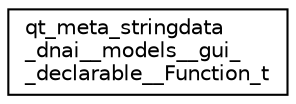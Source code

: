 digraph "Graphical Class Hierarchy"
{
  edge [fontname="Helvetica",fontsize="10",labelfontname="Helvetica",labelfontsize="10"];
  node [fontname="Helvetica",fontsize="10",shape=record];
  rankdir="LR";
  Node1 [label="qt_meta_stringdata\l_dnai__models__gui_\l_declarable__Function_t",height=0.2,width=0.4,color="black", fillcolor="white", style="filled",URL="$structqt__meta__stringdata__dnai____models____gui____declarable_____function__t.html"];
}
